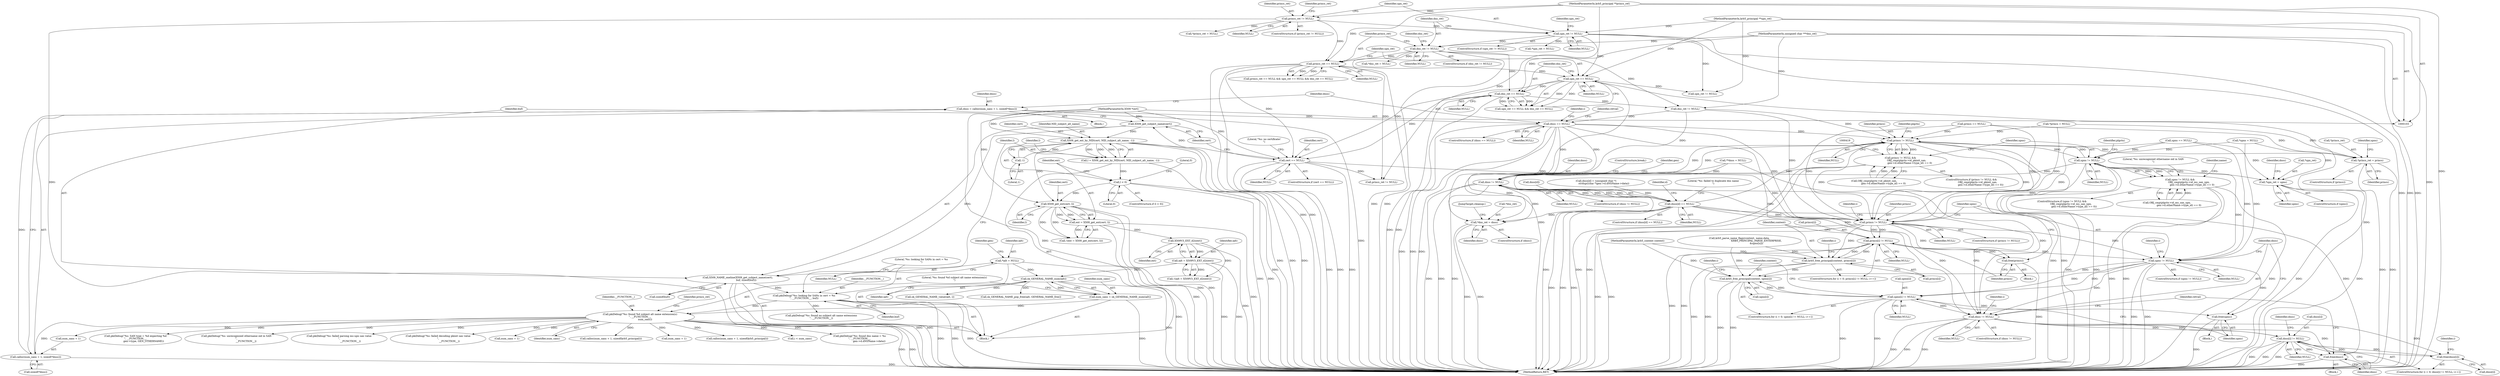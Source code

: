 digraph "0_krb5_50fe4074f188c2d4da0c421e96553acea8378db2@API" {
"1000320" [label="(Call,dnss = calloc(num_sans + 1, sizeof(*dnss)))"];
"1000322" [label="(Call,calloc(num_sans + 1, sizeof(*dnss)))"];
"1000267" [label="(Call,pkiDebug(\"%s: found %d subject alt name extension(s)\n\", __FUNCTION__,\n             num_sans))"];
"1000225" [label="(Call,pkiDebug(\"%s: looking for SANs in cert = %s\n\", __FUNCTION__, buf))"];
"1000219" [label="(Call,X509_NAME_oneline(X509_get_subject_name(cert),\n                      buf, sizeof(buf)))"];
"1000220" [label="(Call,X509_get_subject_name(cert))"];
"1000210" [label="(Call,cert == NULL)"];
"1000107" [label="(MethodParameterIn,X509 *cert)"];
"1000193" [label="(Call,princs_ret == NULL)"];
"1000168" [label="(Call,princs_ret != NULL)"];
"1000108" [label="(MethodParameterIn,krb5_principal **princs_ret)"];
"1000184" [label="(Call,dns_ret != NULL)"];
"1000110" [label="(MethodParameterIn,unsigned char ***dns_ret)"];
"1000176" [label="(Call,upn_ret != NULL)"];
"1000109" [label="(MethodParameterIn,krb5_principal **upn_ret)"];
"1000197" [label="(Call,upn_ret == NULL)"];
"1000200" [label="(Call,dns_ret == NULL)"];
"1000263" [label="(Call,num_sans = sk_GENERAL_NAME_num(ialt))"];
"1000265" [label="(Call,sk_GENERAL_NAME_num(ialt))"];
"1000251" [label="(Call,ialt = X509V3_EXT_d2i(ext))"];
"1000253" [label="(Call,X509V3_EXT_d2i(ext))"];
"1000245" [label="(Call,ext = X509_get_ext(cert, l))"];
"1000247" [label="(Call,X509_get_ext(cert, l))"];
"1000231" [label="(Call,X509_get_ext_by_NID(cert, NID_subject_alt_name, -1))"];
"1000234" [label="(Call,-1)"];
"1000237" [label="(Call,l < 0)"];
"1000229" [label="(Call,l = X509_get_ext_by_NID(cert, NID_subject_alt_name, -1))"];
"1000160" [label="(Call,*ialt = NULL)"];
"1000330" [label="(Call,dnss == NULL)"];
"1000400" [label="(Call,princs != NULL)"];
"1000399" [label="(Call,princs != NULL &&\n                OBJ_cmp(plgctx->id_pkinit_san,\n                        gen->d.otherName->type_id) == 0)"];
"1000451" [label="(Call,upns != NULL)"];
"1000450" [label="(Call,upns != NULL &&\n                       OBJ_cmp(plgctx->id_ms_san_upn,\n                               gen->d.otherName->type_id) == 0)"];
"1000511" [label="(Call,dnss != NULL)"];
"1000560" [label="(Call,dnss[d] == NULL)"];
"1000604" [label="(Call,*dns_ret = dnss)"];
"1000613" [label="(Call,princs != NULL)"];
"1000621" [label="(Call,princs[i] != NULL)"];
"1000628" [label="(Call,krb5_free_principal(context, princs[i]))"];
"1000651" [label="(Call,krb5_free_principal(context, upns[i]))"];
"1000644" [label="(Call,upns[i] != NULL)"];
"1000656" [label="(Call,free(upns))"];
"1000659" [label="(Call,dnss != NULL)"];
"1000667" [label="(Call,dnss[i] != NULL)"];
"1000674" [label="(Call,free(dnss[i]))"];
"1000678" [label="(Call,free(dnss))"];
"1000633" [label="(Call,free(princs))"];
"1000636" [label="(Call,upns != NULL)"];
"1000598" [label="(Call,*upn_ret = upns)"];
"1000592" [label="(Call,*princs_ret = princs)"];
"1000561" [label="(Call,dnss[d])"];
"1000108" [label="(MethodParameterIn,krb5_principal **princs_ret)"];
"1000249" [label="(Identifier,l)"];
"1000189" [label="(Identifier,dns_ret)"];
"1000265" [label="(Call,sk_GENERAL_NAME_num(ialt))"];
"1000326" [label="(Call,sizeof(*dnss))"];
"1000667" [label="(Call,dnss[i] != NULL)"];
"1000109" [label="(MethodParameterIn,krb5_principal **upn_ret)"];
"1000453" [label="(Identifier,NULL)"];
"1000681" [label="(Identifier,retval)"];
"1000401" [label="(Identifier,princs)"];
"1000199" [label="(Identifier,NULL)"];
"1000235" [label="(Literal,1)"];
"1000340" [label="(Identifier,i)"];
"1000197" [label="(Call,upn_ret == NULL)"];
"1000533" [label="(Call,pkiDebug(\"%s: found dns name = %s\n\", __FUNCTION__,\n                         gen->d.dNSName->data))"];
"1000402" [label="(Identifier,NULL)"];
"1000595" [label="(Identifier,princs)"];
"1000449" [label="(ControlStructure,if (upns != NULL &&\n                       OBJ_cmp(plgctx->id_ms_san_upn,\n                               gen->d.otherName->type_id) == 0))"];
"1000661" [label="(Identifier,NULL)"];
"1000590" [label="(ControlStructure,if (princs))"];
"1000451" [label="(Call,upns != NULL)"];
"1000622" [label="(Call,princs[i])"];
"1000628" [label="(Call,krb5_free_principal(context, princs[i]))"];
"1000230" [label="(Identifier,l)"];
"1000254" [label="(Identifier,ext)"];
"1000176" [label="(Call,upn_ret != NULL)"];
"1000187" [label="(Call,*dns_ret = NULL)"];
"1000635" [label="(ControlStructure,if (upns != NULL))"];
"1000675" [label="(Call,dnss[i])"];
"1000577" [label="(Call,pkiDebug(\"%s: SAN type = %d expecting %d\n\", __FUNCTION__,\n                     gen->type, GEN_OTHERNAME))"];
"1000505" [label="(Literal,\"%s: unrecognized othername oid in SAN\n\")"];
"1000175" [label="(ControlStructure,if (upn_ret != NULL))"];
"1000161" [label="(Identifier,ialt)"];
"1000403" [label="(Call,OBJ_cmp(plgctx->id_pkinit_san,\n                        gen->d.otherName->type_id) == 0)"];
"1000330" [label="(Call,dnss == NULL)"];
"1000601" [label="(Identifier,upns)"];
"1000139" [label="(Call,*upns = NULL)"];
"1000162" [label="(Identifier,NULL)"];
"1000608" [label="(JumpTarget,cleanup:)"];
"1000658" [label="(ControlStructure,if (dnss != NULL))"];
"1000104" [label="(MethodParameterIn,krb5_context context)"];
"1000614" [label="(Identifier,princs)"];
"1000615" [label="(Identifier,NULL)"];
"1000285" [label="(Call,princs == NULL)"];
"1000226" [label="(Literal,\"%s: looking for SANs in cert = %s\n\")"];
"1000307" [label="(Call,upns == NULL)"];
"1000625" [label="(Identifier,NULL)"];
"1000605" [label="(Call,*dns_ret)"];
"1000504" [label="(Call,pkiDebug(\"%s: unrecognized othername oid in SAN\n\",\n                         __FUNCTION__))"];
"1000650" [label="(Identifier,i)"];
"1000645" [label="(Call,upns[i])"];
"1000513" [label="(Identifier,NULL)"];
"1000454" [label="(Call,OBJ_cmp(plgctx->id_ms_san_upn,\n                               gen->d.otherName->type_id) == 0)"];
"1000179" [label="(Call,*upn_ret = NULL)"];
"1000634" [label="(Identifier,princs)"];
"1000232" [label="(Identifier,cert)"];
"1000630" [label="(Call,princs[i])"];
"1000266" [label="(Identifier,ialt)"];
"1000212" [label="(Identifier,NULL)"];
"1000597" [label="(Identifier,upns)"];
"1000256" [label="(Call,pkiDebug(\"%s: found no subject alt name extensions\n\", __FUNCTION__))"];
"1000253" [label="(Call,X509V3_EXT_d2i(ext))"];
"1000236" [label="(ControlStructure,if (l < 0))"];
"1000178" [label="(Identifier,NULL)"];
"1000640" [label="(ControlStructure,for (i = 0; upns[i] != NULL; i++))"];
"1000319" [label="(Block,)"];
"1000603" [label="(Identifier,dnss)"];
"1000323" [label="(Call,num_sans + 1)"];
"1000173" [label="(Identifier,princs_ret)"];
"1000639" [label="(Block,)"];
"1000637" [label="(Identifier,upns)"];
"1000322" [label="(Call,calloc(num_sans + 1, sizeof(*dnss)))"];
"1000575" [label="(ControlStructure,break;)"];
"1000227" [label="(Identifier,__FUNCTION__)"];
"1000200" [label="(Call,dns_ret == NULL)"];
"1000450" [label="(Call,upns != NULL &&\n                       OBJ_cmp(plgctx->id_ms_san_upn,\n                               gen->d.otherName->type_id) == 0)"];
"1000636" [label="(Call,upns != NULL)"];
"1000493" [label="(Call,pkiDebug(\"%s: failed parsing ms-upn san value\n\",\n                             __FUNCTION__))"];
"1000246" [label="(Identifier,ext)"];
"1000165" [label="(Identifier,gen)"];
"1000238" [label="(Identifier,l)"];
"1000607" [label="(Identifier,dnss)"];
"1000222" [label="(Identifier,buf)"];
"1000231" [label="(Call,X509_get_ext_by_NID(cert, NID_subject_alt_name, -1))"];
"1000353" [label="(Call,sk_GENERAL_NAME_value(ialt, i))"];
"1000633" [label="(Call,free(princs))"];
"1000617" [label="(ControlStructure,for (i = 0; princs[i] != NULL; i++))"];
"1000671" [label="(Identifier,NULL)"];
"1000642" [label="(Identifier,i)"];
"1000201" [label="(Identifier,dns_ret)"];
"1000682" [label="(MethodReturn,RET)"];
"1000674" [label="(Call,free(dnss[i]))"];
"1000234" [label="(Call,-1)"];
"1000209" [label="(ControlStructure,if (cert == NULL))"];
"1000329" [label="(ControlStructure,if (dnss == NULL))"];
"1000593" [label="(Call,*princs_ret)"];
"1000169" [label="(Identifier,princs_ret)"];
"1000613" [label="(Call,princs != NULL)"];
"1000160" [label="(Call,*ialt = NULL)"];
"1000143" [label="(Call,**dnss = NULL)"];
"1000659" [label="(Call,dnss != NULL)"];
"1000559" [label="(ControlStructure,if (dnss[d] == NULL))"];
"1000268" [label="(Literal,\"%s: found %d subject alt name extension(s)\n\")"];
"1000184" [label="(Call,dns_ret != NULL)"];
"1000644" [label="(Call,upns[i] != NULL)"];
"1000439" [label="(Call,pkiDebug(\"%s: failed decoding pkinit san value\n\",\n                             __FUNCTION__))"];
"1000279" [label="(Call,num_sans + 1)"];
"1000663" [label="(ControlStructure,for (i = 0; dnss[i] != NULL; i++))"];
"1000244" [label="(Call,!(ext = X509_get_ext(cert, l)))"];
"1000221" [label="(Identifier,cert)"];
"1000332" [label="(Identifier,NULL)"];
"1000237" [label="(Call,l < 0)"];
"1000264" [label="(Identifier,num_sans)"];
"1000110" [label="(MethodParameterIn,unsigned char ***dns_ret)"];
"1000616" [label="(Block,)"];
"1000599" [label="(Call,*upn_ret)"];
"1000270" [label="(Identifier,num_sans)"];
"1000564" [label="(Identifier,NULL)"];
"1000193" [label="(Call,princs_ret == NULL)"];
"1000511" [label="(Call,dnss != NULL)"];
"1000520" [label="(Identifier,gen)"];
"1000300" [label="(Call,calloc(num_sans + 1, sizeof(krb5_principal)))"];
"1000629" [label="(Identifier,context)"];
"1000186" [label="(Identifier,NULL)"];
"1000342" [label="(Call,i < num_sans)"];
"1000320" [label="(Call,dnss = calloc(num_sans + 1, sizeof(*dnss)))"];
"1000457" [label="(Identifier,plgctx)"];
"1000211" [label="(Identifier,cert)"];
"1000406" [label="(Identifier,plgctx)"];
"1000263" [label="(Call,num_sans = sk_GENERAL_NAME_num(ialt))"];
"1000272" [label="(Call,princs_ret != NULL)"];
"1000241" [label="(Literal,0)"];
"1000510" [label="(ControlStructure,if (dnss != NULL))"];
"1000627" [label="(Identifier,i)"];
"1000294" [label="(Call,upn_ret != NULL)"];
"1000400" [label="(Call,princs != NULL)"];
"1000335" [label="(Identifier,retval)"];
"1000198" [label="(Identifier,upn_ret)"];
"1000239" [label="(Literal,0)"];
"1000192" [label="(Call,princs_ret == NULL && upn_ret == NULL && dns_ret == NULL)"];
"1000183" [label="(ControlStructure,if (dns_ret != NULL))"];
"1000195" [label="(Identifier,NULL)"];
"1000210" [label="(Call,cert == NULL)"];
"1000656" [label="(Call,free(upns))"];
"1000660" [label="(Identifier,dnss)"];
"1000673" [label="(Identifier,i)"];
"1000107" [label="(MethodParameterIn,X509 *cert)"];
"1000185" [label="(Identifier,dns_ret)"];
"1000177" [label="(Identifier,upn_ret)"];
"1000252" [label="(Identifier,ialt)"];
"1000233" [label="(Identifier,NID_subject_alt_name)"];
"1000316" [label="(Call,dns_ret != NULL)"];
"1000584" [label="(Call,sk_GENERAL_NAME_pop_free(ialt, GENERAL_NAME_free))"];
"1000171" [label="(Call,*princs_ret = NULL)"];
"1000202" [label="(Identifier,NULL)"];
"1000248" [label="(Identifier,cert)"];
"1000399" [label="(Call,princs != NULL &&\n                OBJ_cmp(plgctx->id_pkinit_san,\n                        gen->d.otherName->type_id) == 0)"];
"1000619" [label="(Identifier,i)"];
"1000452" [label="(Identifier,upns)"];
"1000648" [label="(Identifier,NULL)"];
"1000471" [label="(Identifier,name)"];
"1000111" [label="(Block,)"];
"1000247" [label="(Call,X509_get_ext(cert, l))"];
"1000638" [label="(Identifier,NULL)"];
"1000220" [label="(Call,X509_get_subject_name(cert))"];
"1000219" [label="(Call,X509_NAME_oneline(X509_get_subject_name(cert),\n                      buf, sizeof(buf)))"];
"1000652" [label="(Identifier,context)"];
"1000267" [label="(Call,pkiDebug(\"%s: found %d subject alt name extension(s)\n\", __FUNCTION__,\n             num_sans))"];
"1000170" [label="(Identifier,NULL)"];
"1000223" [label="(Call,sizeof(buf))"];
"1000278" [label="(Call,calloc(num_sans + 1, sizeof(krb5_principal)))"];
"1000602" [label="(ControlStructure,if (dnss))"];
"1000167" [label="(ControlStructure,if (princs_ret != NULL))"];
"1000251" [label="(Call,ialt = X509V3_EXT_d2i(ext))"];
"1000604" [label="(Call,*dns_ret = dnss)"];
"1000194" [label="(Identifier,princs_ret)"];
"1000196" [label="(Call,upn_ret == NULL && dns_ret == NULL)"];
"1000225" [label="(Call,pkiDebug(\"%s: looking for SANs in cert = %s\n\", __FUNCTION__, buf))"];
"1000560" [label="(Call,dnss[d] == NULL)"];
"1000657" [label="(Identifier,upns)"];
"1000512" [label="(Identifier,dnss)"];
"1000651" [label="(Call,krb5_free_principal(context, upns[i]))"];
"1000135" [label="(Call,*princs = NULL)"];
"1000480" [label="(Call,krb5_parse_name_flags(context, name.data,\n                                            KRB5_PRINCIPAL_PARSE_ENTERPRISE,\n                                            &upns[u]))"];
"1000668" [label="(Call,dnss[i])"];
"1000662" [label="(Block,)"];
"1000168" [label="(Call,princs_ret != NULL)"];
"1000398" [label="(ControlStructure,if (princs != NULL &&\n                OBJ_cmp(plgctx->id_pkinit_san,\n                        gen->d.otherName->type_id) == 0))"];
"1000301" [label="(Call,num_sans + 1)"];
"1000621" [label="(Call,princs[i] != NULL)"];
"1000679" [label="(Identifier,dnss)"];
"1000269" [label="(Identifier,__FUNCTION__)"];
"1000598" [label="(Call,*upn_ret = upns)"];
"1000676" [label="(Identifier,dnss)"];
"1000228" [label="(Identifier,buf)"];
"1000273" [label="(Identifier,princs_ret)"];
"1000592" [label="(Call,*princs_ret = princs)"];
"1000596" [label="(ControlStructure,if (upns))"];
"1000665" [label="(Identifier,i)"];
"1000181" [label="(Identifier,upn_ret)"];
"1000321" [label="(Identifier,dnss)"];
"1000543" [label="(Call,dnss[d] = (unsigned char *)\n                    strdup((char *)gen->d.dNSName->data))"];
"1000245" [label="(Call,ext = X509_get_ext(cert, l))"];
"1000612" [label="(ControlStructure,if (princs != NULL))"];
"1000250" [label="(Call,!(ialt = X509V3_EXT_d2i(ext)))"];
"1000678" [label="(Call,free(dnss))"];
"1000331" [label="(Identifier,dnss)"];
"1000572" [label="(Identifier,d)"];
"1000567" [label="(Literal,\"%s: failed to duplicate dns name\n\")"];
"1000653" [label="(Call,upns[i])"];
"1000215" [label="(Literal,\"%s: no certificate!\n\")"];
"1000229" [label="(Call,l = X509_get_ext_by_NID(cert, NID_subject_alt_name, -1))"];
"1000320" -> "1000319"  [label="AST: "];
"1000320" -> "1000322"  [label="CFG: "];
"1000321" -> "1000320"  [label="AST: "];
"1000322" -> "1000320"  [label="AST: "];
"1000331" -> "1000320"  [label="CFG: "];
"1000320" -> "1000682"  [label="DDG: "];
"1000322" -> "1000320"  [label="DDG: "];
"1000320" -> "1000330"  [label="DDG: "];
"1000322" -> "1000326"  [label="CFG: "];
"1000323" -> "1000322"  [label="AST: "];
"1000326" -> "1000322"  [label="AST: "];
"1000322" -> "1000682"  [label="DDG: "];
"1000267" -> "1000322"  [label="DDG: "];
"1000267" -> "1000111"  [label="AST: "];
"1000267" -> "1000270"  [label="CFG: "];
"1000268" -> "1000267"  [label="AST: "];
"1000269" -> "1000267"  [label="AST: "];
"1000270" -> "1000267"  [label="AST: "];
"1000273" -> "1000267"  [label="CFG: "];
"1000267" -> "1000682"  [label="DDG: "];
"1000267" -> "1000682"  [label="DDG: "];
"1000225" -> "1000267"  [label="DDG: "];
"1000263" -> "1000267"  [label="DDG: "];
"1000267" -> "1000278"  [label="DDG: "];
"1000267" -> "1000279"  [label="DDG: "];
"1000267" -> "1000300"  [label="DDG: "];
"1000267" -> "1000301"  [label="DDG: "];
"1000267" -> "1000323"  [label="DDG: "];
"1000267" -> "1000342"  [label="DDG: "];
"1000267" -> "1000439"  [label="DDG: "];
"1000267" -> "1000493"  [label="DDG: "];
"1000267" -> "1000504"  [label="DDG: "];
"1000267" -> "1000533"  [label="DDG: "];
"1000267" -> "1000577"  [label="DDG: "];
"1000225" -> "1000111"  [label="AST: "];
"1000225" -> "1000228"  [label="CFG: "];
"1000226" -> "1000225"  [label="AST: "];
"1000227" -> "1000225"  [label="AST: "];
"1000228" -> "1000225"  [label="AST: "];
"1000230" -> "1000225"  [label="CFG: "];
"1000225" -> "1000682"  [label="DDG: "];
"1000225" -> "1000682"  [label="DDG: "];
"1000225" -> "1000682"  [label="DDG: "];
"1000219" -> "1000225"  [label="DDG: "];
"1000225" -> "1000256"  [label="DDG: "];
"1000219" -> "1000111"  [label="AST: "];
"1000219" -> "1000223"  [label="CFG: "];
"1000220" -> "1000219"  [label="AST: "];
"1000222" -> "1000219"  [label="AST: "];
"1000223" -> "1000219"  [label="AST: "];
"1000226" -> "1000219"  [label="CFG: "];
"1000219" -> "1000682"  [label="DDG: "];
"1000219" -> "1000682"  [label="DDG: "];
"1000220" -> "1000219"  [label="DDG: "];
"1000220" -> "1000221"  [label="CFG: "];
"1000221" -> "1000220"  [label="AST: "];
"1000222" -> "1000220"  [label="CFG: "];
"1000210" -> "1000220"  [label="DDG: "];
"1000107" -> "1000220"  [label="DDG: "];
"1000220" -> "1000231"  [label="DDG: "];
"1000210" -> "1000209"  [label="AST: "];
"1000210" -> "1000212"  [label="CFG: "];
"1000211" -> "1000210"  [label="AST: "];
"1000212" -> "1000210"  [label="AST: "];
"1000215" -> "1000210"  [label="CFG: "];
"1000221" -> "1000210"  [label="CFG: "];
"1000210" -> "1000682"  [label="DDG: "];
"1000210" -> "1000682"  [label="DDG: "];
"1000210" -> "1000682"  [label="DDG: "];
"1000107" -> "1000210"  [label="DDG: "];
"1000193" -> "1000210"  [label="DDG: "];
"1000197" -> "1000210"  [label="DDG: "];
"1000200" -> "1000210"  [label="DDG: "];
"1000210" -> "1000272"  [label="DDG: "];
"1000210" -> "1000613"  [label="DDG: "];
"1000107" -> "1000103"  [label="AST: "];
"1000107" -> "1000682"  [label="DDG: "];
"1000107" -> "1000231"  [label="DDG: "];
"1000107" -> "1000247"  [label="DDG: "];
"1000193" -> "1000192"  [label="AST: "];
"1000193" -> "1000195"  [label="CFG: "];
"1000194" -> "1000193"  [label="AST: "];
"1000195" -> "1000193"  [label="AST: "];
"1000198" -> "1000193"  [label="CFG: "];
"1000192" -> "1000193"  [label="CFG: "];
"1000193" -> "1000682"  [label="DDG: "];
"1000193" -> "1000682"  [label="DDG: "];
"1000193" -> "1000192"  [label="DDG: "];
"1000193" -> "1000192"  [label="DDG: "];
"1000168" -> "1000193"  [label="DDG: "];
"1000108" -> "1000193"  [label="DDG: "];
"1000184" -> "1000193"  [label="DDG: "];
"1000193" -> "1000197"  [label="DDG: "];
"1000193" -> "1000272"  [label="DDG: "];
"1000168" -> "1000167"  [label="AST: "];
"1000168" -> "1000170"  [label="CFG: "];
"1000169" -> "1000168"  [label="AST: "];
"1000170" -> "1000168"  [label="AST: "];
"1000173" -> "1000168"  [label="CFG: "];
"1000177" -> "1000168"  [label="CFG: "];
"1000168" -> "1000682"  [label="DDG: "];
"1000108" -> "1000168"  [label="DDG: "];
"1000168" -> "1000171"  [label="DDG: "];
"1000168" -> "1000176"  [label="DDG: "];
"1000108" -> "1000103"  [label="AST: "];
"1000108" -> "1000682"  [label="DDG: "];
"1000108" -> "1000272"  [label="DDG: "];
"1000184" -> "1000183"  [label="AST: "];
"1000184" -> "1000186"  [label="CFG: "];
"1000185" -> "1000184"  [label="AST: "];
"1000186" -> "1000184"  [label="AST: "];
"1000189" -> "1000184"  [label="CFG: "];
"1000194" -> "1000184"  [label="CFG: "];
"1000184" -> "1000682"  [label="DDG: "];
"1000184" -> "1000682"  [label="DDG: "];
"1000110" -> "1000184"  [label="DDG: "];
"1000176" -> "1000184"  [label="DDG: "];
"1000184" -> "1000187"  [label="DDG: "];
"1000184" -> "1000200"  [label="DDG: "];
"1000184" -> "1000316"  [label="DDG: "];
"1000110" -> "1000103"  [label="AST: "];
"1000110" -> "1000682"  [label="DDG: "];
"1000110" -> "1000200"  [label="DDG: "];
"1000110" -> "1000316"  [label="DDG: "];
"1000176" -> "1000175"  [label="AST: "];
"1000176" -> "1000178"  [label="CFG: "];
"1000177" -> "1000176"  [label="AST: "];
"1000178" -> "1000176"  [label="AST: "];
"1000181" -> "1000176"  [label="CFG: "];
"1000185" -> "1000176"  [label="CFG: "];
"1000176" -> "1000682"  [label="DDG: "];
"1000176" -> "1000682"  [label="DDG: "];
"1000109" -> "1000176"  [label="DDG: "];
"1000176" -> "1000179"  [label="DDG: "];
"1000176" -> "1000197"  [label="DDG: "];
"1000176" -> "1000294"  [label="DDG: "];
"1000109" -> "1000103"  [label="AST: "];
"1000109" -> "1000682"  [label="DDG: "];
"1000109" -> "1000197"  [label="DDG: "];
"1000109" -> "1000294"  [label="DDG: "];
"1000197" -> "1000196"  [label="AST: "];
"1000197" -> "1000199"  [label="CFG: "];
"1000198" -> "1000197"  [label="AST: "];
"1000199" -> "1000197"  [label="AST: "];
"1000201" -> "1000197"  [label="CFG: "];
"1000196" -> "1000197"  [label="CFG: "];
"1000197" -> "1000682"  [label="DDG: "];
"1000197" -> "1000682"  [label="DDG: "];
"1000197" -> "1000196"  [label="DDG: "];
"1000197" -> "1000196"  [label="DDG: "];
"1000197" -> "1000200"  [label="DDG: "];
"1000197" -> "1000294"  [label="DDG: "];
"1000200" -> "1000196"  [label="AST: "];
"1000200" -> "1000202"  [label="CFG: "];
"1000201" -> "1000200"  [label="AST: "];
"1000202" -> "1000200"  [label="AST: "];
"1000196" -> "1000200"  [label="CFG: "];
"1000200" -> "1000682"  [label="DDG: "];
"1000200" -> "1000682"  [label="DDG: "];
"1000200" -> "1000196"  [label="DDG: "];
"1000200" -> "1000196"  [label="DDG: "];
"1000200" -> "1000316"  [label="DDG: "];
"1000263" -> "1000111"  [label="AST: "];
"1000263" -> "1000265"  [label="CFG: "];
"1000264" -> "1000263"  [label="AST: "];
"1000265" -> "1000263"  [label="AST: "];
"1000268" -> "1000263"  [label="CFG: "];
"1000263" -> "1000682"  [label="DDG: "];
"1000265" -> "1000263"  [label="DDG: "];
"1000265" -> "1000266"  [label="CFG: "];
"1000266" -> "1000265"  [label="AST: "];
"1000265" -> "1000682"  [label="DDG: "];
"1000251" -> "1000265"  [label="DDG: "];
"1000160" -> "1000265"  [label="DDG: "];
"1000265" -> "1000353"  [label="DDG: "];
"1000265" -> "1000584"  [label="DDG: "];
"1000251" -> "1000250"  [label="AST: "];
"1000251" -> "1000253"  [label="CFG: "];
"1000252" -> "1000251"  [label="AST: "];
"1000253" -> "1000251"  [label="AST: "];
"1000250" -> "1000251"  [label="CFG: "];
"1000251" -> "1000682"  [label="DDG: "];
"1000251" -> "1000682"  [label="DDG: "];
"1000251" -> "1000250"  [label="DDG: "];
"1000253" -> "1000251"  [label="DDG: "];
"1000253" -> "1000254"  [label="CFG: "];
"1000254" -> "1000253"  [label="AST: "];
"1000253" -> "1000682"  [label="DDG: "];
"1000253" -> "1000250"  [label="DDG: "];
"1000245" -> "1000253"  [label="DDG: "];
"1000245" -> "1000244"  [label="AST: "];
"1000245" -> "1000247"  [label="CFG: "];
"1000246" -> "1000245"  [label="AST: "];
"1000247" -> "1000245"  [label="AST: "];
"1000244" -> "1000245"  [label="CFG: "];
"1000245" -> "1000682"  [label="DDG: "];
"1000245" -> "1000682"  [label="DDG: "];
"1000245" -> "1000244"  [label="DDG: "];
"1000247" -> "1000245"  [label="DDG: "];
"1000247" -> "1000245"  [label="DDG: "];
"1000247" -> "1000249"  [label="CFG: "];
"1000248" -> "1000247"  [label="AST: "];
"1000249" -> "1000247"  [label="AST: "];
"1000247" -> "1000682"  [label="DDG: "];
"1000247" -> "1000682"  [label="DDG: "];
"1000247" -> "1000244"  [label="DDG: "];
"1000247" -> "1000244"  [label="DDG: "];
"1000231" -> "1000247"  [label="DDG: "];
"1000237" -> "1000247"  [label="DDG: "];
"1000231" -> "1000229"  [label="AST: "];
"1000231" -> "1000234"  [label="CFG: "];
"1000232" -> "1000231"  [label="AST: "];
"1000233" -> "1000231"  [label="AST: "];
"1000234" -> "1000231"  [label="AST: "];
"1000229" -> "1000231"  [label="CFG: "];
"1000231" -> "1000682"  [label="DDG: "];
"1000231" -> "1000682"  [label="DDG: "];
"1000231" -> "1000682"  [label="DDG: "];
"1000231" -> "1000229"  [label="DDG: "];
"1000231" -> "1000229"  [label="DDG: "];
"1000231" -> "1000229"  [label="DDG: "];
"1000234" -> "1000231"  [label="DDG: "];
"1000234" -> "1000235"  [label="CFG: "];
"1000235" -> "1000234"  [label="AST: "];
"1000237" -> "1000236"  [label="AST: "];
"1000237" -> "1000239"  [label="CFG: "];
"1000238" -> "1000237"  [label="AST: "];
"1000239" -> "1000237"  [label="AST: "];
"1000241" -> "1000237"  [label="CFG: "];
"1000246" -> "1000237"  [label="CFG: "];
"1000237" -> "1000682"  [label="DDG: "];
"1000237" -> "1000682"  [label="DDG: "];
"1000229" -> "1000237"  [label="DDG: "];
"1000229" -> "1000111"  [label="AST: "];
"1000230" -> "1000229"  [label="AST: "];
"1000238" -> "1000229"  [label="CFG: "];
"1000229" -> "1000682"  [label="DDG: "];
"1000160" -> "1000111"  [label="AST: "];
"1000160" -> "1000162"  [label="CFG: "];
"1000161" -> "1000160"  [label="AST: "];
"1000162" -> "1000160"  [label="AST: "];
"1000165" -> "1000160"  [label="CFG: "];
"1000160" -> "1000682"  [label="DDG: "];
"1000330" -> "1000329"  [label="AST: "];
"1000330" -> "1000332"  [label="CFG: "];
"1000331" -> "1000330"  [label="AST: "];
"1000332" -> "1000330"  [label="AST: "];
"1000335" -> "1000330"  [label="CFG: "];
"1000340" -> "1000330"  [label="CFG: "];
"1000330" -> "1000682"  [label="DDG: "];
"1000330" -> "1000682"  [label="DDG: "];
"1000330" -> "1000682"  [label="DDG: "];
"1000316" -> "1000330"  [label="DDG: "];
"1000330" -> "1000400"  [label="DDG: "];
"1000330" -> "1000511"  [label="DDG: "];
"1000330" -> "1000511"  [label="DDG: "];
"1000330" -> "1000604"  [label="DDG: "];
"1000330" -> "1000613"  [label="DDG: "];
"1000330" -> "1000659"  [label="DDG: "];
"1000400" -> "1000399"  [label="AST: "];
"1000400" -> "1000402"  [label="CFG: "];
"1000401" -> "1000400"  [label="AST: "];
"1000402" -> "1000400"  [label="AST: "];
"1000406" -> "1000400"  [label="CFG: "];
"1000399" -> "1000400"  [label="CFG: "];
"1000400" -> "1000682"  [label="DDG: "];
"1000400" -> "1000682"  [label="DDG: "];
"1000400" -> "1000399"  [label="DDG: "];
"1000400" -> "1000399"  [label="DDG: "];
"1000285" -> "1000400"  [label="DDG: "];
"1000135" -> "1000400"  [label="DDG: "];
"1000511" -> "1000400"  [label="DDG: "];
"1000316" -> "1000400"  [label="DDG: "];
"1000560" -> "1000400"  [label="DDG: "];
"1000451" -> "1000400"  [label="DDG: "];
"1000400" -> "1000451"  [label="DDG: "];
"1000400" -> "1000511"  [label="DDG: "];
"1000400" -> "1000592"  [label="DDG: "];
"1000400" -> "1000613"  [label="DDG: "];
"1000400" -> "1000613"  [label="DDG: "];
"1000399" -> "1000398"  [label="AST: "];
"1000399" -> "1000403"  [label="CFG: "];
"1000403" -> "1000399"  [label="AST: "];
"1000419" -> "1000399"  [label="CFG: "];
"1000452" -> "1000399"  [label="CFG: "];
"1000399" -> "1000682"  [label="DDG: "];
"1000399" -> "1000682"  [label="DDG: "];
"1000399" -> "1000682"  [label="DDG: "];
"1000403" -> "1000399"  [label="DDG: "];
"1000403" -> "1000399"  [label="DDG: "];
"1000451" -> "1000450"  [label="AST: "];
"1000451" -> "1000453"  [label="CFG: "];
"1000452" -> "1000451"  [label="AST: "];
"1000453" -> "1000451"  [label="AST: "];
"1000457" -> "1000451"  [label="CFG: "];
"1000450" -> "1000451"  [label="CFG: "];
"1000451" -> "1000682"  [label="DDG: "];
"1000451" -> "1000682"  [label="DDG: "];
"1000451" -> "1000450"  [label="DDG: "];
"1000451" -> "1000450"  [label="DDG: "];
"1000139" -> "1000451"  [label="DDG: "];
"1000307" -> "1000451"  [label="DDG: "];
"1000451" -> "1000511"  [label="DDG: "];
"1000451" -> "1000598"  [label="DDG: "];
"1000451" -> "1000613"  [label="DDG: "];
"1000451" -> "1000636"  [label="DDG: "];
"1000450" -> "1000449"  [label="AST: "];
"1000450" -> "1000454"  [label="CFG: "];
"1000454" -> "1000450"  [label="AST: "];
"1000471" -> "1000450"  [label="CFG: "];
"1000505" -> "1000450"  [label="CFG: "];
"1000450" -> "1000682"  [label="DDG: "];
"1000450" -> "1000682"  [label="DDG: "];
"1000450" -> "1000682"  [label="DDG: "];
"1000454" -> "1000450"  [label="DDG: "];
"1000454" -> "1000450"  [label="DDG: "];
"1000511" -> "1000510"  [label="AST: "];
"1000511" -> "1000513"  [label="CFG: "];
"1000512" -> "1000511"  [label="AST: "];
"1000513" -> "1000511"  [label="AST: "];
"1000520" -> "1000511"  [label="CFG: "];
"1000575" -> "1000511"  [label="CFG: "];
"1000511" -> "1000682"  [label="DDG: "];
"1000511" -> "1000682"  [label="DDG: "];
"1000511" -> "1000682"  [label="DDG: "];
"1000143" -> "1000511"  [label="DDG: "];
"1000560" -> "1000511"  [label="DDG: "];
"1000560" -> "1000511"  [label="DDG: "];
"1000316" -> "1000511"  [label="DDG: "];
"1000511" -> "1000560"  [label="DDG: "];
"1000511" -> "1000560"  [label="DDG: "];
"1000511" -> "1000604"  [label="DDG: "];
"1000511" -> "1000613"  [label="DDG: "];
"1000511" -> "1000659"  [label="DDG: "];
"1000560" -> "1000559"  [label="AST: "];
"1000560" -> "1000564"  [label="CFG: "];
"1000561" -> "1000560"  [label="AST: "];
"1000564" -> "1000560"  [label="AST: "];
"1000567" -> "1000560"  [label="CFG: "];
"1000572" -> "1000560"  [label="CFG: "];
"1000560" -> "1000682"  [label="DDG: "];
"1000560" -> "1000682"  [label="DDG: "];
"1000560" -> "1000682"  [label="DDG: "];
"1000543" -> "1000560"  [label="DDG: "];
"1000560" -> "1000604"  [label="DDG: "];
"1000560" -> "1000613"  [label="DDG: "];
"1000560" -> "1000659"  [label="DDG: "];
"1000560" -> "1000678"  [label="DDG: "];
"1000604" -> "1000602"  [label="AST: "];
"1000604" -> "1000607"  [label="CFG: "];
"1000605" -> "1000604"  [label="AST: "];
"1000607" -> "1000604"  [label="AST: "];
"1000608" -> "1000604"  [label="CFG: "];
"1000604" -> "1000682"  [label="DDG: "];
"1000604" -> "1000682"  [label="DDG: "];
"1000143" -> "1000604"  [label="DDG: "];
"1000613" -> "1000612"  [label="AST: "];
"1000613" -> "1000615"  [label="CFG: "];
"1000614" -> "1000613"  [label="AST: "];
"1000615" -> "1000613"  [label="AST: "];
"1000619" -> "1000613"  [label="CFG: "];
"1000637" -> "1000613"  [label="CFG: "];
"1000613" -> "1000682"  [label="DDG: "];
"1000613" -> "1000682"  [label="DDG: "];
"1000285" -> "1000613"  [label="DDG: "];
"1000285" -> "1000613"  [label="DDG: "];
"1000135" -> "1000613"  [label="DDG: "];
"1000307" -> "1000613"  [label="DDG: "];
"1000316" -> "1000613"  [label="DDG: "];
"1000613" -> "1000621"  [label="DDG: "];
"1000613" -> "1000621"  [label="DDG: "];
"1000613" -> "1000628"  [label="DDG: "];
"1000613" -> "1000633"  [label="DDG: "];
"1000613" -> "1000636"  [label="DDG: "];
"1000621" -> "1000617"  [label="AST: "];
"1000621" -> "1000625"  [label="CFG: "];
"1000622" -> "1000621"  [label="AST: "];
"1000625" -> "1000621"  [label="AST: "];
"1000629" -> "1000621"  [label="CFG: "];
"1000634" -> "1000621"  [label="CFG: "];
"1000621" -> "1000682"  [label="DDG: "];
"1000621" -> "1000682"  [label="DDG: "];
"1000628" -> "1000621"  [label="DDG: "];
"1000621" -> "1000628"  [label="DDG: "];
"1000621" -> "1000633"  [label="DDG: "];
"1000621" -> "1000636"  [label="DDG: "];
"1000628" -> "1000617"  [label="AST: "];
"1000628" -> "1000630"  [label="CFG: "];
"1000629" -> "1000628"  [label="AST: "];
"1000630" -> "1000628"  [label="AST: "];
"1000627" -> "1000628"  [label="CFG: "];
"1000628" -> "1000682"  [label="DDG: "];
"1000628" -> "1000682"  [label="DDG: "];
"1000480" -> "1000628"  [label="DDG: "];
"1000104" -> "1000628"  [label="DDG: "];
"1000628" -> "1000651"  [label="DDG: "];
"1000651" -> "1000640"  [label="AST: "];
"1000651" -> "1000653"  [label="CFG: "];
"1000652" -> "1000651"  [label="AST: "];
"1000653" -> "1000651"  [label="AST: "];
"1000650" -> "1000651"  [label="CFG: "];
"1000651" -> "1000682"  [label="DDG: "];
"1000651" -> "1000682"  [label="DDG: "];
"1000651" -> "1000644"  [label="DDG: "];
"1000480" -> "1000651"  [label="DDG: "];
"1000104" -> "1000651"  [label="DDG: "];
"1000636" -> "1000651"  [label="DDG: "];
"1000644" -> "1000651"  [label="DDG: "];
"1000644" -> "1000640"  [label="AST: "];
"1000644" -> "1000648"  [label="CFG: "];
"1000645" -> "1000644"  [label="AST: "];
"1000648" -> "1000644"  [label="AST: "];
"1000652" -> "1000644"  [label="CFG: "];
"1000657" -> "1000644"  [label="CFG: "];
"1000644" -> "1000682"  [label="DDG: "];
"1000644" -> "1000682"  [label="DDG: "];
"1000636" -> "1000644"  [label="DDG: "];
"1000636" -> "1000644"  [label="DDG: "];
"1000644" -> "1000656"  [label="DDG: "];
"1000644" -> "1000659"  [label="DDG: "];
"1000656" -> "1000639"  [label="AST: "];
"1000656" -> "1000657"  [label="CFG: "];
"1000657" -> "1000656"  [label="AST: "];
"1000660" -> "1000656"  [label="CFG: "];
"1000656" -> "1000682"  [label="DDG: "];
"1000636" -> "1000656"  [label="DDG: "];
"1000659" -> "1000658"  [label="AST: "];
"1000659" -> "1000661"  [label="CFG: "];
"1000660" -> "1000659"  [label="AST: "];
"1000661" -> "1000659"  [label="AST: "];
"1000665" -> "1000659"  [label="CFG: "];
"1000681" -> "1000659"  [label="CFG: "];
"1000659" -> "1000682"  [label="DDG: "];
"1000659" -> "1000682"  [label="DDG: "];
"1000659" -> "1000682"  [label="DDG: "];
"1000143" -> "1000659"  [label="DDG: "];
"1000636" -> "1000659"  [label="DDG: "];
"1000659" -> "1000667"  [label="DDG: "];
"1000659" -> "1000667"  [label="DDG: "];
"1000659" -> "1000674"  [label="DDG: "];
"1000659" -> "1000678"  [label="DDG: "];
"1000667" -> "1000663"  [label="AST: "];
"1000667" -> "1000671"  [label="CFG: "];
"1000668" -> "1000667"  [label="AST: "];
"1000671" -> "1000667"  [label="AST: "];
"1000676" -> "1000667"  [label="CFG: "];
"1000679" -> "1000667"  [label="CFG: "];
"1000667" -> "1000682"  [label="DDG: "];
"1000667" -> "1000682"  [label="DDG: "];
"1000667" -> "1000682"  [label="DDG: "];
"1000674" -> "1000667"  [label="DDG: "];
"1000667" -> "1000674"  [label="DDG: "];
"1000667" -> "1000678"  [label="DDG: "];
"1000674" -> "1000663"  [label="AST: "];
"1000674" -> "1000675"  [label="CFG: "];
"1000675" -> "1000674"  [label="AST: "];
"1000673" -> "1000674"  [label="CFG: "];
"1000678" -> "1000662"  [label="AST: "];
"1000678" -> "1000679"  [label="CFG: "];
"1000679" -> "1000678"  [label="AST: "];
"1000681" -> "1000678"  [label="CFG: "];
"1000678" -> "1000682"  [label="DDG: "];
"1000633" -> "1000616"  [label="AST: "];
"1000633" -> "1000634"  [label="CFG: "];
"1000634" -> "1000633"  [label="AST: "];
"1000637" -> "1000633"  [label="CFG: "];
"1000633" -> "1000682"  [label="DDG: "];
"1000636" -> "1000635"  [label="AST: "];
"1000636" -> "1000638"  [label="CFG: "];
"1000637" -> "1000636"  [label="AST: "];
"1000638" -> "1000636"  [label="AST: "];
"1000642" -> "1000636"  [label="CFG: "];
"1000660" -> "1000636"  [label="CFG: "];
"1000636" -> "1000682"  [label="DDG: "];
"1000636" -> "1000682"  [label="DDG: "];
"1000139" -> "1000636"  [label="DDG: "];
"1000307" -> "1000636"  [label="DDG: "];
"1000598" -> "1000596"  [label="AST: "];
"1000598" -> "1000601"  [label="CFG: "];
"1000599" -> "1000598"  [label="AST: "];
"1000601" -> "1000598"  [label="AST: "];
"1000603" -> "1000598"  [label="CFG: "];
"1000598" -> "1000682"  [label="DDG: "];
"1000598" -> "1000682"  [label="DDG: "];
"1000139" -> "1000598"  [label="DDG: "];
"1000307" -> "1000598"  [label="DDG: "];
"1000592" -> "1000590"  [label="AST: "];
"1000592" -> "1000595"  [label="CFG: "];
"1000593" -> "1000592"  [label="AST: "];
"1000595" -> "1000592"  [label="AST: "];
"1000597" -> "1000592"  [label="CFG: "];
"1000592" -> "1000682"  [label="DDG: "];
"1000592" -> "1000682"  [label="DDG: "];
"1000285" -> "1000592"  [label="DDG: "];
"1000135" -> "1000592"  [label="DDG: "];
}
